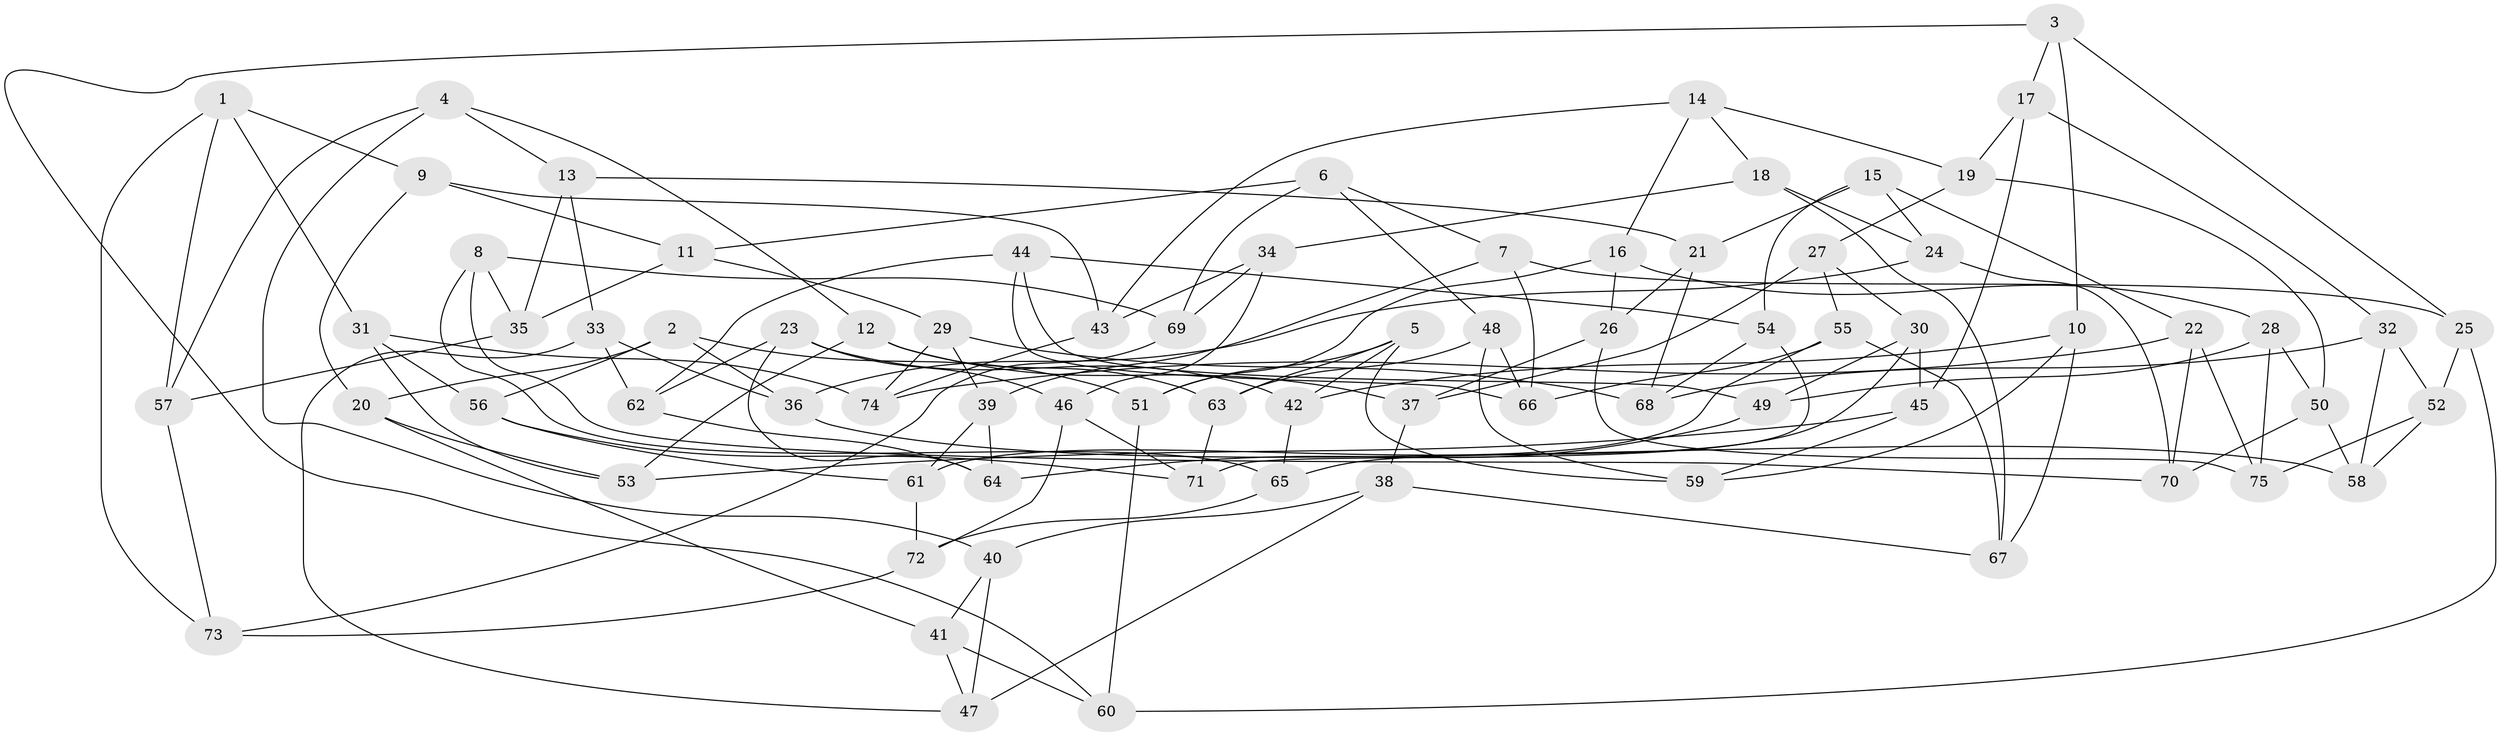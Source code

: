// coarse degree distribution, {10: 0.05263157894736842, 4: 0.6052631578947368, 8: 0.07894736842105263, 9: 0.07894736842105263, 7: 0.02631578947368421, 11: 0.02631578947368421, 3: 0.13157894736842105}
// Generated by graph-tools (version 1.1) at 2025/53/03/04/25 22:53:57]
// undirected, 75 vertices, 150 edges
graph export_dot {
  node [color=gray90,style=filled];
  1;
  2;
  3;
  4;
  5;
  6;
  7;
  8;
  9;
  10;
  11;
  12;
  13;
  14;
  15;
  16;
  17;
  18;
  19;
  20;
  21;
  22;
  23;
  24;
  25;
  26;
  27;
  28;
  29;
  30;
  31;
  32;
  33;
  34;
  35;
  36;
  37;
  38;
  39;
  40;
  41;
  42;
  43;
  44;
  45;
  46;
  47;
  48;
  49;
  50;
  51;
  52;
  53;
  54;
  55;
  56;
  57;
  58;
  59;
  60;
  61;
  62;
  63;
  64;
  65;
  66;
  67;
  68;
  69;
  70;
  71;
  72;
  73;
  74;
  75;
  1 -- 31;
  1 -- 73;
  1 -- 9;
  1 -- 57;
  2 -- 36;
  2 -- 56;
  2 -- 20;
  2 -- 51;
  3 -- 10;
  3 -- 25;
  3 -- 60;
  3 -- 17;
  4 -- 57;
  4 -- 40;
  4 -- 13;
  4 -- 12;
  5 -- 42;
  5 -- 59;
  5 -- 51;
  5 -- 63;
  6 -- 48;
  6 -- 7;
  6 -- 69;
  6 -- 11;
  7 -- 25;
  7 -- 39;
  7 -- 66;
  8 -- 70;
  8 -- 69;
  8 -- 65;
  8 -- 35;
  9 -- 11;
  9 -- 43;
  9 -- 20;
  10 -- 67;
  10 -- 59;
  10 -- 42;
  11 -- 35;
  11 -- 29;
  12 -- 37;
  12 -- 63;
  12 -- 53;
  13 -- 35;
  13 -- 21;
  13 -- 33;
  14 -- 16;
  14 -- 43;
  14 -- 18;
  14 -- 19;
  15 -- 22;
  15 -- 21;
  15 -- 24;
  15 -- 54;
  16 -- 51;
  16 -- 28;
  16 -- 26;
  17 -- 32;
  17 -- 19;
  17 -- 45;
  18 -- 24;
  18 -- 67;
  18 -- 34;
  19 -- 27;
  19 -- 50;
  20 -- 53;
  20 -- 41;
  21 -- 68;
  21 -- 26;
  22 -- 74;
  22 -- 70;
  22 -- 75;
  23 -- 42;
  23 -- 46;
  23 -- 64;
  23 -- 62;
  24 -- 36;
  24 -- 70;
  25 -- 52;
  25 -- 60;
  26 -- 37;
  26 -- 75;
  27 -- 37;
  27 -- 30;
  27 -- 55;
  28 -- 75;
  28 -- 50;
  28 -- 49;
  29 -- 68;
  29 -- 39;
  29 -- 74;
  30 -- 65;
  30 -- 49;
  30 -- 45;
  31 -- 74;
  31 -- 56;
  31 -- 53;
  32 -- 68;
  32 -- 58;
  32 -- 52;
  33 -- 47;
  33 -- 62;
  33 -- 36;
  34 -- 69;
  34 -- 46;
  34 -- 43;
  35 -- 57;
  36 -- 58;
  37 -- 38;
  38 -- 67;
  38 -- 47;
  38 -- 40;
  39 -- 64;
  39 -- 61;
  40 -- 41;
  40 -- 47;
  41 -- 47;
  41 -- 60;
  42 -- 65;
  43 -- 74;
  44 -- 49;
  44 -- 54;
  44 -- 66;
  44 -- 62;
  45 -- 53;
  45 -- 59;
  46 -- 72;
  46 -- 71;
  48 -- 59;
  48 -- 63;
  48 -- 66;
  49 -- 64;
  50 -- 70;
  50 -- 58;
  51 -- 60;
  52 -- 58;
  52 -- 75;
  54 -- 68;
  54 -- 71;
  55 -- 61;
  55 -- 66;
  55 -- 67;
  56 -- 61;
  56 -- 71;
  57 -- 73;
  61 -- 72;
  62 -- 64;
  63 -- 71;
  65 -- 72;
  69 -- 73;
  72 -- 73;
}
